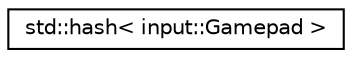 digraph "Graphical Class Hierarchy"
{
 // LATEX_PDF_SIZE
  edge [fontname="Helvetica",fontsize="10",labelfontname="Helvetica",labelfontsize="10"];
  node [fontname="Helvetica",fontsize="10",shape=record];
  rankdir="LR";
  Node0 [label="std::hash\< input::Gamepad \>",height=0.2,width=0.4,color="black", fillcolor="white", style="filled",URL="$structstd_1_1hash_3_01input_1_1Gamepad_01_4.html",tooltip=" "];
}
